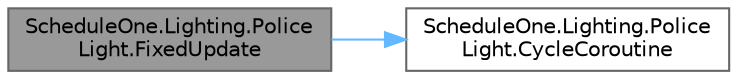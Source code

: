 digraph "ScheduleOne.Lighting.PoliceLight.FixedUpdate"
{
 // LATEX_PDF_SIZE
  bgcolor="transparent";
  edge [fontname=Helvetica,fontsize=10,labelfontname=Helvetica,labelfontsize=10];
  node [fontname=Helvetica,fontsize=10,shape=box,height=0.2,width=0.4];
  rankdir="LR";
  Node1 [id="Node000001",label="ScheduleOne.Lighting.Police\lLight.FixedUpdate",height=0.2,width=0.4,color="gray40", fillcolor="grey60", style="filled", fontcolor="black",tooltip=" "];
  Node1 -> Node2 [id="edge1_Node000001_Node000002",color="steelblue1",style="solid",tooltip=" "];
  Node2 [id="Node000002",label="ScheduleOne.Lighting.Police\lLight.CycleCoroutine",height=0.2,width=0.4,color="grey40", fillcolor="white", style="filled",URL="$class_schedule_one_1_1_lighting_1_1_police_light.html#a0ae45ec3c4fe950529bacba9ea0ad21b",tooltip=" "];
}
